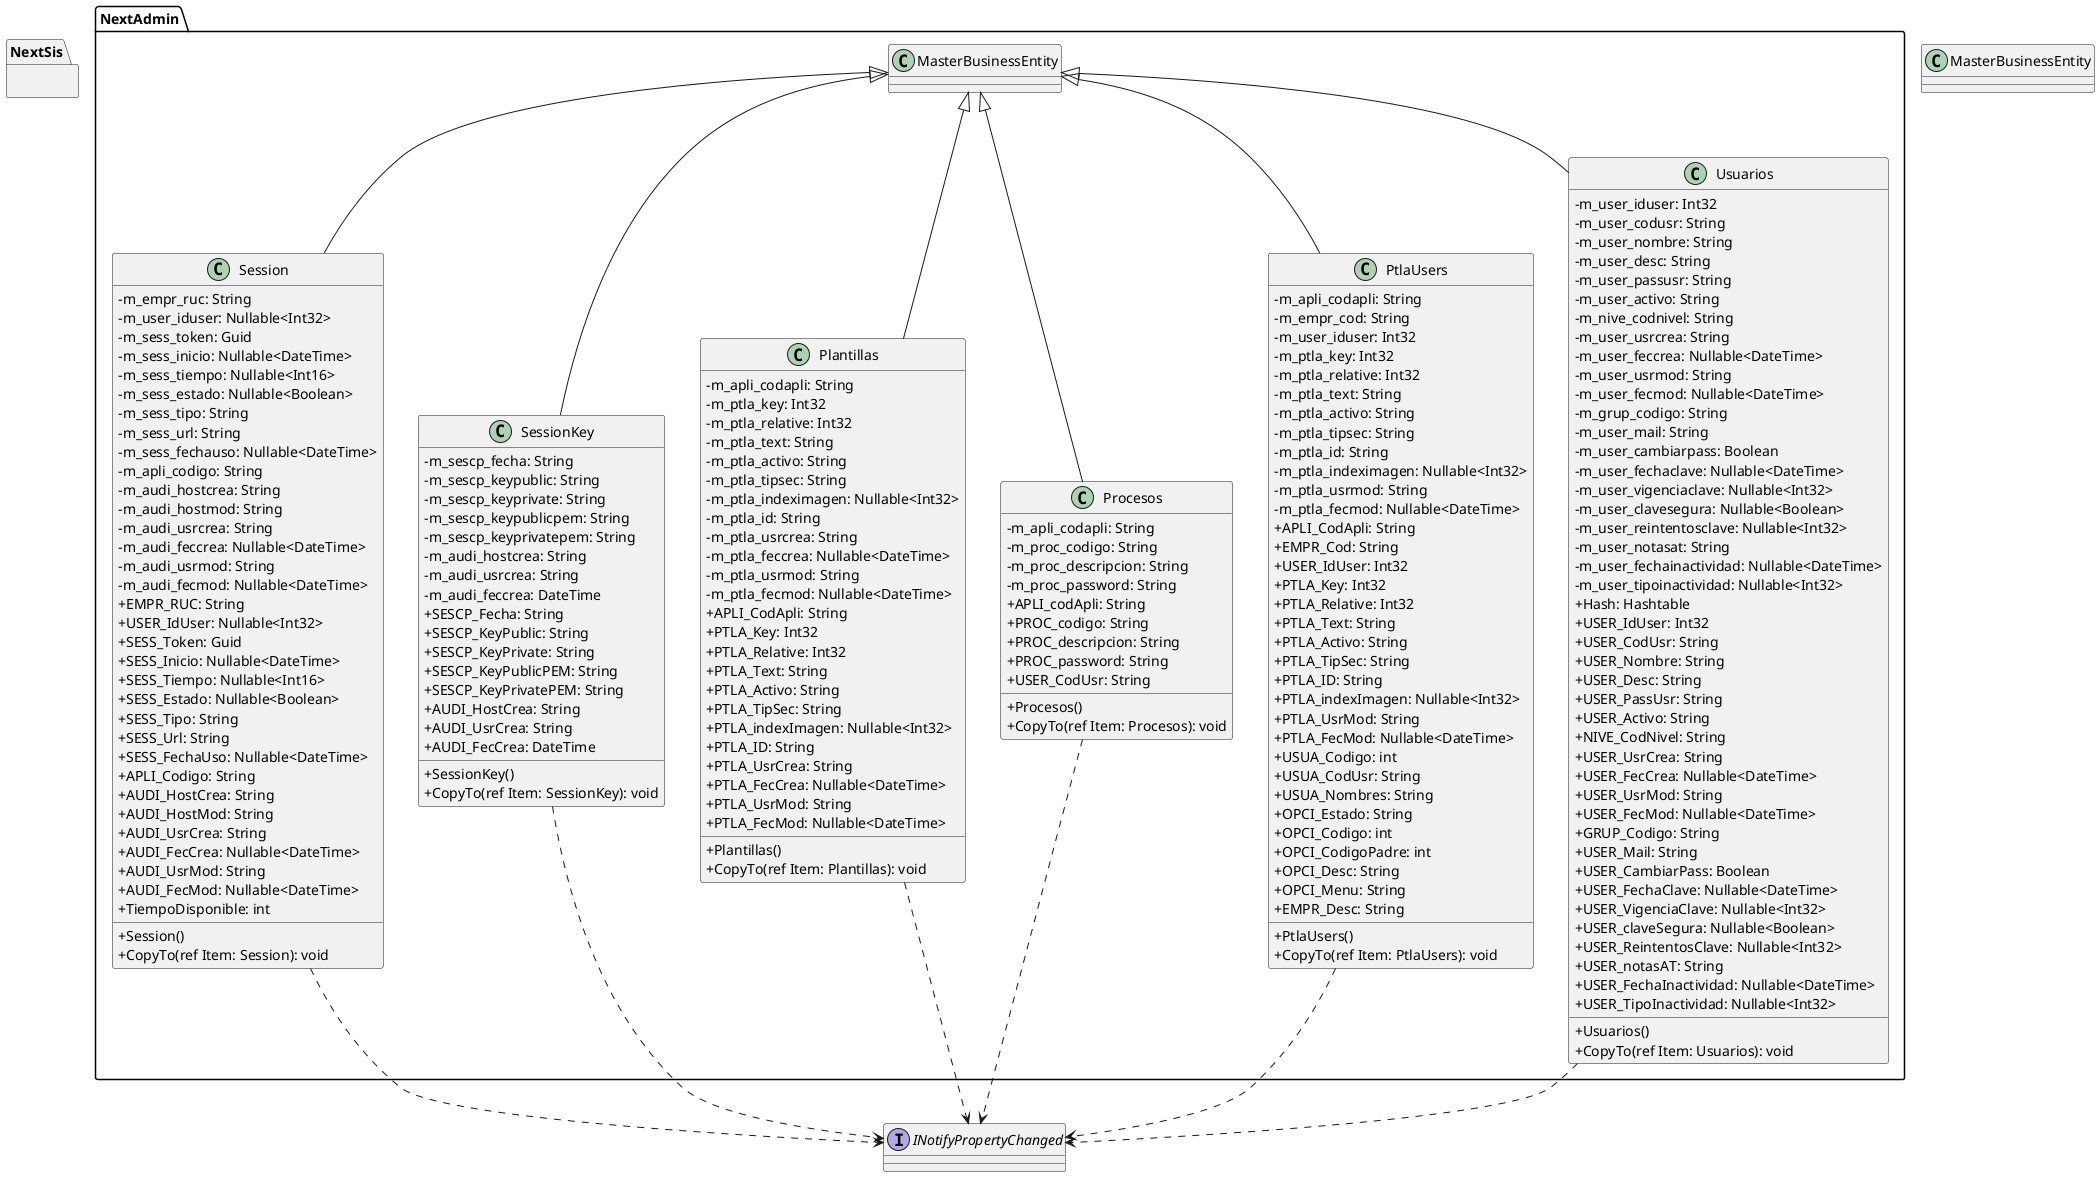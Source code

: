 @startuml Entidades Acceso
skinparam ClassAttributeIconSize 0

interface INotifyPropertyChanged
class MasterBusinessEntity

package "NextAdmin" {
    class Session extends MasterBusinessEntity {
        - m_empr_ruc: String
        - m_user_iduser: Nullable<Int32>
        - m_sess_token: Guid
        - m_sess_inicio: Nullable<DateTime>
        - m_sess_tiempo: Nullable<Int16>
        - m_sess_estado: Nullable<Boolean>
        - m_sess_tipo: String
        - m_sess_url: String
        - m_sess_fechauso: Nullable<DateTime>
        - m_apli_codigo: String
        - m_audi_hostcrea: String
        - m_audi_hostmod: String
        - m_audi_usrcrea: String
        - m_audi_feccrea: Nullable<DateTime>
        - m_audi_usrmod: String
        - m_audi_fecmod: Nullable<DateTime>
        + EMPR_RUC: String
        + USER_IdUser: Nullable<Int32>
        + SESS_Token: Guid
        + SESS_Inicio: Nullable<DateTime>
        + SESS_Tiempo: Nullable<Int16>
        + SESS_Estado: Nullable<Boolean>
        + SESS_Tipo: String
        + SESS_Url: String
        + SESS_FechaUso: Nullable<DateTime>
        + APLI_Codigo: String
        + AUDI_HostCrea: String
        + AUDI_HostMod: String
        + AUDI_UsrCrea: String
        + AUDI_FecCrea: Nullable<DateTime>
        + AUDI_UsrMod: String
        + AUDI_FecMod: Nullable<DateTime>
        + TiempoDisponible: int
        + Session()
        + CopyTo(ref Item: Session): void
    }
    
    class SessionKey extends MasterBusinessEntity {
        - m_sescp_fecha: String
        - m_sescp_keypublic: String
        - m_sescp_keyprivate: String
        - m_sescp_keypublicpem: String
        - m_sescp_keyprivatepem: String
        - m_audi_hostcrea: String
        - m_audi_usrcrea: String
        - m_audi_feccrea: DateTime
        + SESCP_Fecha: String
        + SESCP_KeyPublic: String
        + SESCP_KeyPrivate: String
        + SESCP_KeyPublicPEM: String
        + SESCP_KeyPrivatePEM: String
        + AUDI_HostCrea: String
        + AUDI_UsrCrea: String
        + AUDI_FecCrea: DateTime
        + SessionKey()
        + CopyTo(ref Item: SessionKey): void
    }
    
    class Plantillas extends MasterBusinessEntity {
        - m_apli_codapli: String
        - m_ptla_key: Int32
        - m_ptla_relative: Int32
        - m_ptla_text: String
        - m_ptla_activo: String
        - m_ptla_tipsec: String
        - m_ptla_indeximagen: Nullable<Int32>
        - m_ptla_id: String
        - m_ptla_usrcrea: String
        - m_ptla_feccrea: Nullable<DateTime>
        - m_ptla_usrmod: String
        - m_ptla_fecmod: Nullable<DateTime>
        + APLI_CodApli: String
        + PTLA_Key: Int32
        + PTLA_Relative: Int32
        + PTLA_Text: String
        + PTLA_Activo: String
        + PTLA_TipSec: String
        + PTLA_indexImagen: Nullable<Int32>
        + PTLA_ID: String
        + PTLA_UsrCrea: String
        + PTLA_FecCrea: Nullable<DateTime>
        + PTLA_UsrMod: String
        + PTLA_FecMod: Nullable<DateTime>
        + Plantillas()
        + CopyTo(ref Item: Plantillas): void
    }
    
    class Procesos extends MasterBusinessEntity {
        - m_apli_codapli: String
        - m_proc_codigo: String
        - m_proc_descripcion: String
        - m_proc_password: String
        + APLI_codApli: String
        + PROC_codigo: String
        + PROC_descripcion: String
        + PROC_password: String
        + USER_CodUsr: String
        + Procesos()
        + CopyTo(ref Item: Procesos): void
    }
    
    class PtlaUsers extends MasterBusinessEntity {
        - m_apli_codapli: String
        - m_empr_cod: String
        - m_user_iduser: Int32
        - m_ptla_key: Int32
        - m_ptla_relative: Int32
        - m_ptla_text: String
        - m_ptla_activo: String
        - m_ptla_tipsec: String
        - m_ptla_id: String
        - m_ptla_indeximagen: Nullable<Int32>
        - m_ptla_usrmod: String
        - m_ptla_fecmod: Nullable<DateTime>
        + APLI_CodApli: String
        + EMPR_Cod: String
        + USER_IdUser: Int32
        + PTLA_Key: Int32
        + PTLA_Relative: Int32
        + PTLA_Text: String
        + PTLA_Activo: String
        + PTLA_TipSec: String
        + PTLA_ID: String
        + PTLA_indexImagen: Nullable<Int32>
        + PTLA_UsrMod: String
        + PTLA_FecMod: Nullable<DateTime>
        + USUA_Codigo: int
        + USUA_CodUsr: String
        + USUA_Nombres: String
        + OPCI_Estado: String
        + OPCI_Codigo: int
        + OPCI_CodigoPadre: int
        + OPCI_Desc: String
        + OPCI_Menu: String
        + EMPR_Desc: String
        + PtlaUsers()
        + CopyTo(ref Item: PtlaUsers): void
    }
    
    class Usuarios extends MasterBusinessEntity {
        - m_user_iduser: Int32
        - m_user_codusr: String
        - m_user_nombre: String
        - m_user_desc: String
        - m_user_passusr: String
        - m_user_activo: String
        - m_nive_codnivel: String
        - m_user_usrcrea: String
        - m_user_feccrea: Nullable<DateTime>
        - m_user_usrmod: String
        - m_user_fecmod: Nullable<DateTime>
        - m_grup_codigo: String
        - m_user_mail: String
        - m_user_cambiarpass: Boolean
        - m_user_fechaclave: Nullable<DateTime>
        - m_user_vigenciaclave: Nullable<Int32>
        - m_user_clavesegura: Nullable<Boolean>
        - m_user_reintentosclave: Nullable<Int32>
        - m_user_notasat: String
        - m_user_fechainactividad: Nullable<DateTime>
        - m_user_tipoinactividad: Nullable<Int32>
        + Hash: Hashtable
        + USER_IdUser: Int32
        + USER_CodUsr: String
        + USER_Nombre: String
        + USER_Desc: String
        + USER_PassUsr: String
        + USER_Activo: String
        + NIVE_CodNivel: String
        + USER_UsrCrea: String
        + USER_FecCrea: Nullable<DateTime>
        + USER_UsrMod: String
        + USER_FecMod: Nullable<DateTime>
        + GRUP_Codigo: String
        + USER_Mail: String
        + USER_CambiarPass: Boolean
        + USER_FechaClave: Nullable<DateTime>
        + USER_VigenciaClave: Nullable<Int32>
        + USER_claveSegura: Nullable<Boolean>
        + USER_ReintentosClave: Nullable<Int32>
        + USER_notasAT: String
        + USER_FechaInactividad: Nullable<DateTime>
        + USER_TipoInactividad: Nullable<Int32>
        + Usuarios()
        + CopyTo(ref Item: Usuarios): void
    }
}

package "NextSis" {
    
}


Session ..> INotifyPropertyChanged
SessionKey ..> INotifyPropertyChanged
Plantillas ..> INotifyPropertyChanged
Procesos ..> INotifyPropertyChanged
PtlaUsers ..> INotifyPropertyChanged
Usuarios ..> INotifyPropertyChanged
@enduml